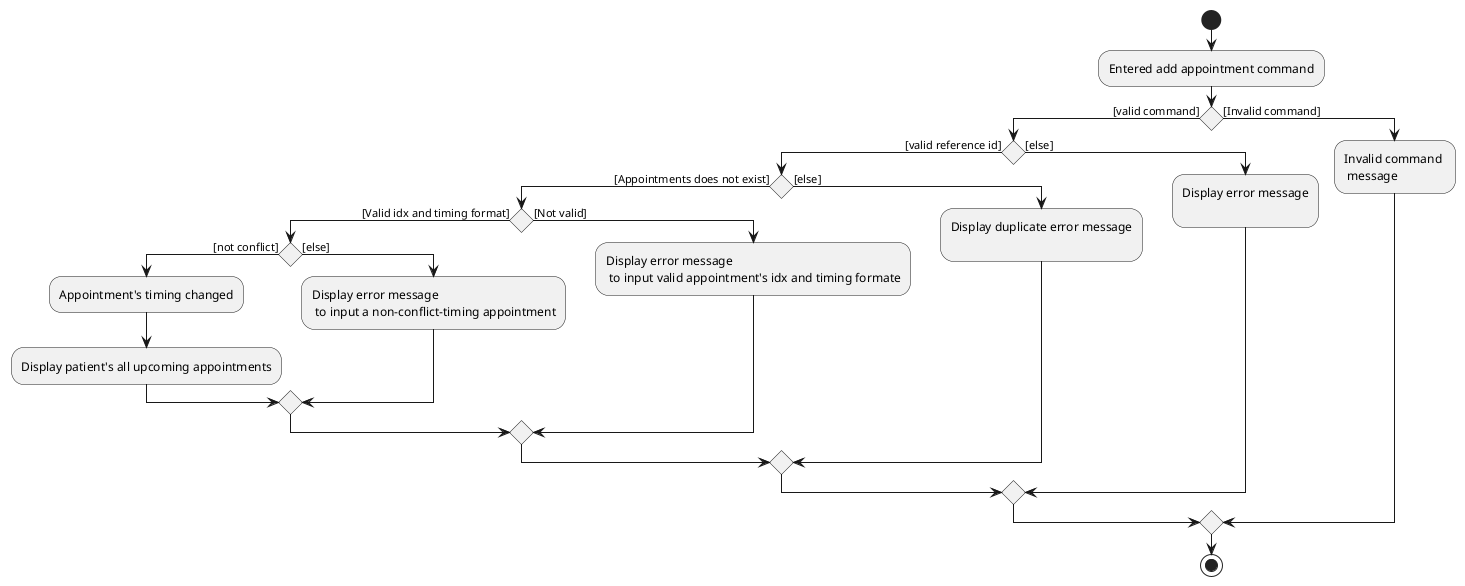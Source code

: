 @startuml

start
-Entered add appointment command
if () then ([valid command])

    if () then ([valid reference id])
'    Appointments does not exist
        if () then ([Appointments does not exist])

            if() then ([Valid idx and timing format])
                if() then([not conflict])
                -Appointment's timing changed
                -Display patient's all upcoming appointments
                else([else])
                -Display error message\n to input a non-conflict-timing appointment
                endif

            else ([Not valid])
            -Display error message\n to input valid appointment's idx and timing formate
            endif
        else([else])
        -Display duplicate error message\n
        endif

    else ([else])
    -Display error message\n
    endif

else ([Invalid command])
-Invalid command \n message
endif

stop
@enduml